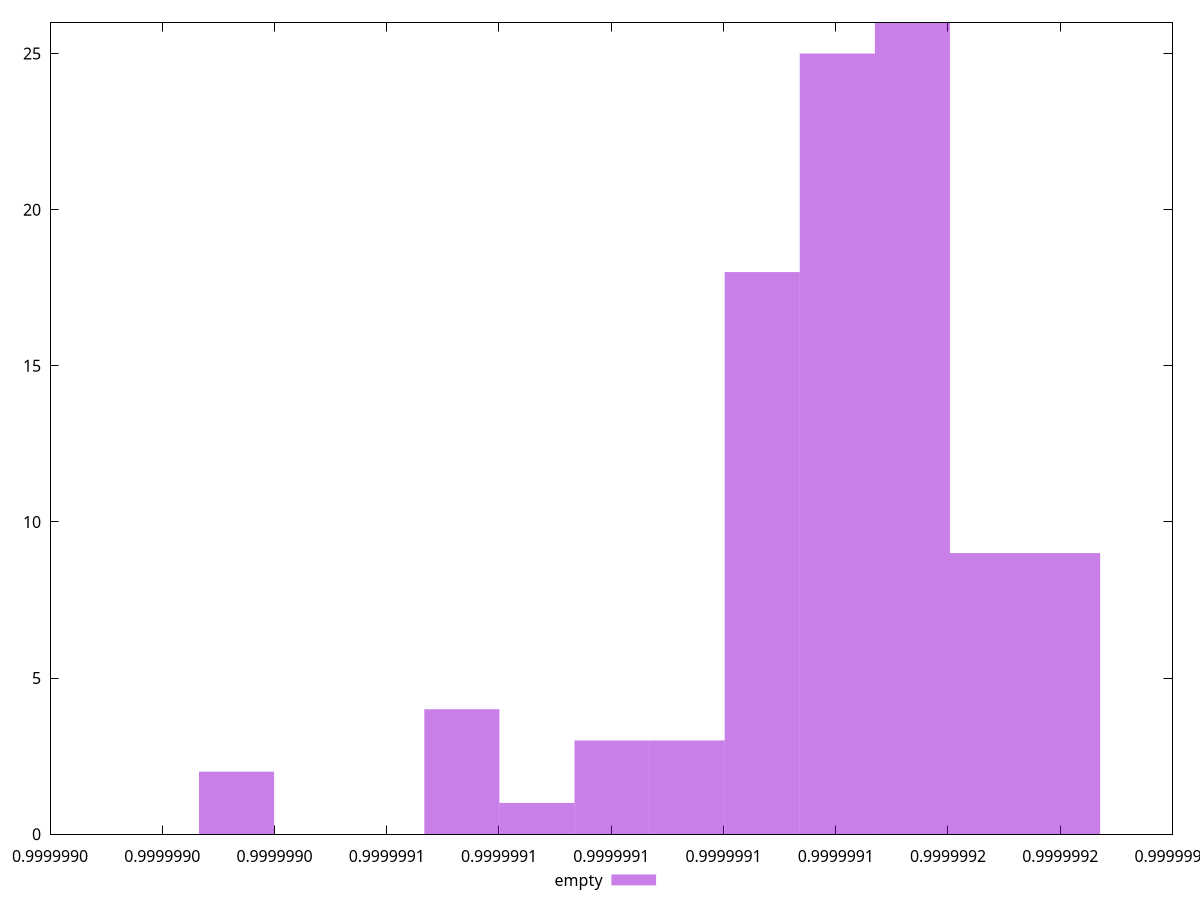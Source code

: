$_empty <<EOF
0.9999990332404486 2
0.9999991804183578 9
0.999999140278928 25
0.9999991135193081 3
0.9999991268991181 18
0.9999991536587379 26
0.9999990867596883 1
0.9999991670385479 9
0.9999990733798784 4
0.9999991001394982 3
EOF
set key outside below
set terminal pngcairo
set output "report_00006_2020-11-02T20-21-41.718Z/interactive/empty//hist.png"
set yrange [0:26]
set boxwidth 1.3379809930791509e-8
set style fill transparent solid 0.5 noborder
plot $_empty title "empty" with boxes ,